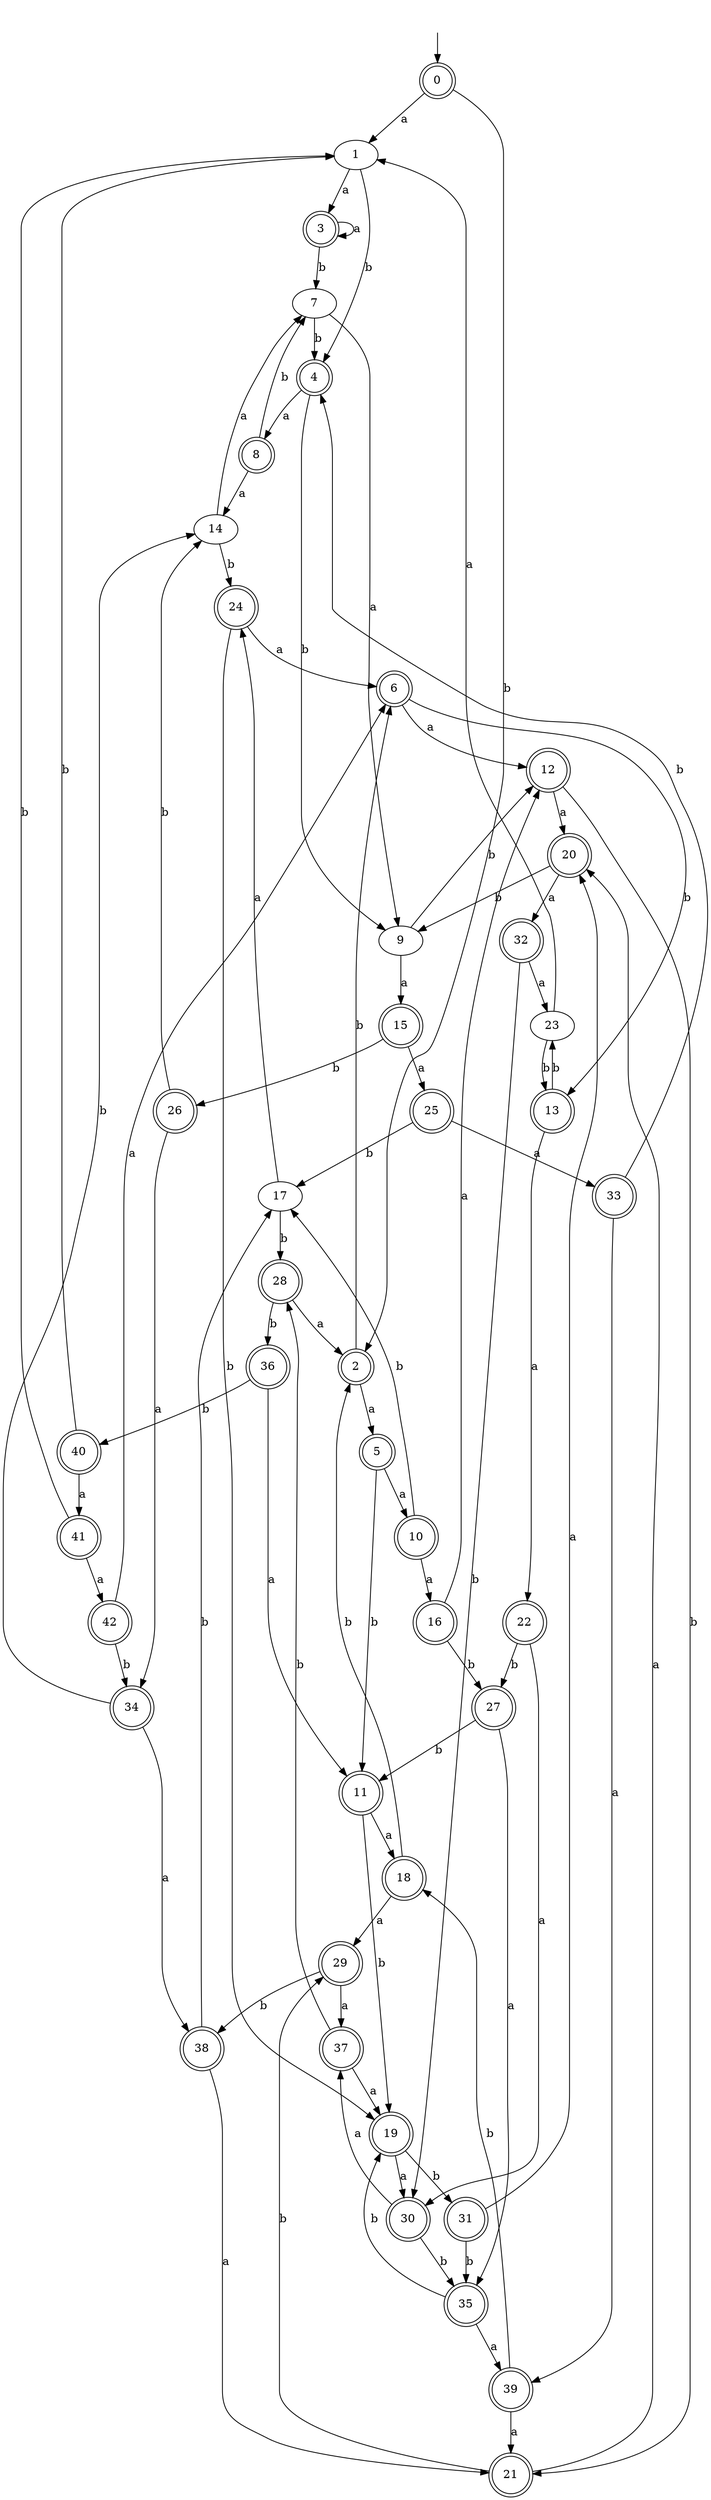 digraph RandomDFA {
  __start0 [label="", shape=none];
  __start0 -> 0 [label=""];
  0 [shape=circle] [shape=doublecircle]
  0 -> 1 [label="a"]
  0 -> 2 [label="b"]
  1
  1 -> 3 [label="a"]
  1 -> 4 [label="b"]
  2 [shape=doublecircle]
  2 -> 5 [label="a"]
  2 -> 6 [label="b"]
  3 [shape=doublecircle]
  3 -> 3 [label="a"]
  3 -> 7 [label="b"]
  4 [shape=doublecircle]
  4 -> 8 [label="a"]
  4 -> 9 [label="b"]
  5 [shape=doublecircle]
  5 -> 10 [label="a"]
  5 -> 11 [label="b"]
  6 [shape=doublecircle]
  6 -> 12 [label="a"]
  6 -> 13 [label="b"]
  7
  7 -> 9 [label="a"]
  7 -> 4 [label="b"]
  8 [shape=doublecircle]
  8 -> 14 [label="a"]
  8 -> 7 [label="b"]
  9
  9 -> 15 [label="a"]
  9 -> 12 [label="b"]
  10 [shape=doublecircle]
  10 -> 16 [label="a"]
  10 -> 17 [label="b"]
  11 [shape=doublecircle]
  11 -> 18 [label="a"]
  11 -> 19 [label="b"]
  12 [shape=doublecircle]
  12 -> 20 [label="a"]
  12 -> 21 [label="b"]
  13 [shape=doublecircle]
  13 -> 22 [label="a"]
  13 -> 23 [label="b"]
  14
  14 -> 7 [label="a"]
  14 -> 24 [label="b"]
  15 [shape=doublecircle]
  15 -> 25 [label="a"]
  15 -> 26 [label="b"]
  16 [shape=doublecircle]
  16 -> 12 [label="a"]
  16 -> 27 [label="b"]
  17
  17 -> 24 [label="a"]
  17 -> 28 [label="b"]
  18 [shape=doublecircle]
  18 -> 29 [label="a"]
  18 -> 2 [label="b"]
  19 [shape=doublecircle]
  19 -> 30 [label="a"]
  19 -> 31 [label="b"]
  20 [shape=doublecircle]
  20 -> 32 [label="a"]
  20 -> 9 [label="b"]
  21 [shape=doublecircle]
  21 -> 20 [label="a"]
  21 -> 29 [label="b"]
  22 [shape=doublecircle]
  22 -> 30 [label="a"]
  22 -> 27 [label="b"]
  23
  23 -> 1 [label="a"]
  23 -> 13 [label="b"]
  24 [shape=doublecircle]
  24 -> 6 [label="a"]
  24 -> 19 [label="b"]
  25 [shape=doublecircle]
  25 -> 33 [label="a"]
  25 -> 17 [label="b"]
  26 [shape=doublecircle]
  26 -> 34 [label="a"]
  26 -> 14 [label="b"]
  27 [shape=doublecircle]
  27 -> 35 [label="a"]
  27 -> 11 [label="b"]
  28 [shape=doublecircle]
  28 -> 2 [label="a"]
  28 -> 36 [label="b"]
  29 [shape=doublecircle]
  29 -> 37 [label="a"]
  29 -> 38 [label="b"]
  30 [shape=doublecircle]
  30 -> 37 [label="a"]
  30 -> 35 [label="b"]
  31 [shape=doublecircle]
  31 -> 20 [label="a"]
  31 -> 35 [label="b"]
  32 [shape=doublecircle]
  32 -> 23 [label="a"]
  32 -> 30 [label="b"]
  33 [shape=doublecircle]
  33 -> 39 [label="a"]
  33 -> 4 [label="b"]
  34 [shape=doublecircle]
  34 -> 38 [label="a"]
  34 -> 14 [label="b"]
  35 [shape=doublecircle]
  35 -> 39 [label="a"]
  35 -> 19 [label="b"]
  36 [shape=doublecircle]
  36 -> 11 [label="a"]
  36 -> 40 [label="b"]
  37 [shape=doublecircle]
  37 -> 19 [label="a"]
  37 -> 28 [label="b"]
  38 [shape=doublecircle]
  38 -> 21 [label="a"]
  38 -> 17 [label="b"]
  39 [shape=doublecircle]
  39 -> 21 [label="a"]
  39 -> 18 [label="b"]
  40 [shape=doublecircle]
  40 -> 41 [label="a"]
  40 -> 1 [label="b"]
  41 [shape=doublecircle]
  41 -> 42 [label="a"]
  41 -> 1 [label="b"]
  42 [shape=doublecircle]
  42 -> 6 [label="a"]
  42 -> 34 [label="b"]
}
